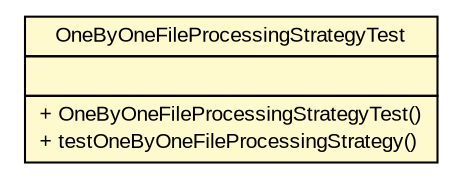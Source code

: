 #!/usr/local/bin/dot
#
# Class diagram 
# Generated by UMLGraph version R5_6 (http://www.umlgraph.org/)
#

digraph G {
	edge [fontname="arial",fontsize=10,labelfontname="arial",labelfontsize=10];
	node [fontname="arial",fontsize=10,shape=plaintext];
	nodesep=0.25;
	ranksep=0.5;
	// com.github.mkolisnyk.muto.generator.filestrategies.OneByOneFileProcessingStrategyTest
	c265 [label=<<table title="com.github.mkolisnyk.muto.generator.filestrategies.OneByOneFileProcessingStrategyTest" border="0" cellborder="1" cellspacing="0" cellpadding="2" port="p" bgcolor="lemonChiffon" href="./OneByOneFileProcessingStrategyTest.html">
		<tr><td><table border="0" cellspacing="0" cellpadding="1">
<tr><td align="center" balign="center"> OneByOneFileProcessingStrategyTest </td></tr>
		</table></td></tr>
		<tr><td><table border="0" cellspacing="0" cellpadding="1">
<tr><td align="left" balign="left">  </td></tr>
		</table></td></tr>
		<tr><td><table border="0" cellspacing="0" cellpadding="1">
<tr><td align="left" balign="left"> + OneByOneFileProcessingStrategyTest() </td></tr>
<tr><td align="left" balign="left"> + testOneByOneFileProcessingStrategy() </td></tr>
		</table></td></tr>
		</table>>, URL="./OneByOneFileProcessingStrategyTest.html", fontname="arial", fontcolor="black", fontsize=10.0];
}

